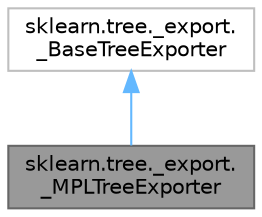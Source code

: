 digraph "sklearn.tree._export._MPLTreeExporter"
{
 // LATEX_PDF_SIZE
  bgcolor="transparent";
  edge [fontname=Helvetica,fontsize=10,labelfontname=Helvetica,labelfontsize=10];
  node [fontname=Helvetica,fontsize=10,shape=box,height=0.2,width=0.4];
  Node1 [id="Node000001",label="sklearn.tree._export.\l_MPLTreeExporter",height=0.2,width=0.4,color="gray40", fillcolor="grey60", style="filled", fontcolor="black",tooltip=" "];
  Node2 -> Node1 [id="edge1_Node000001_Node000002",dir="back",color="steelblue1",style="solid",tooltip=" "];
  Node2 [id="Node000002",label="sklearn.tree._export.\l_BaseTreeExporter",height=0.2,width=0.4,color="grey75", fillcolor="white", style="filled",URL="$de/d6c/classsklearn_1_1tree_1_1__export_1_1__BaseTreeExporter.html",tooltip=" "];
}
